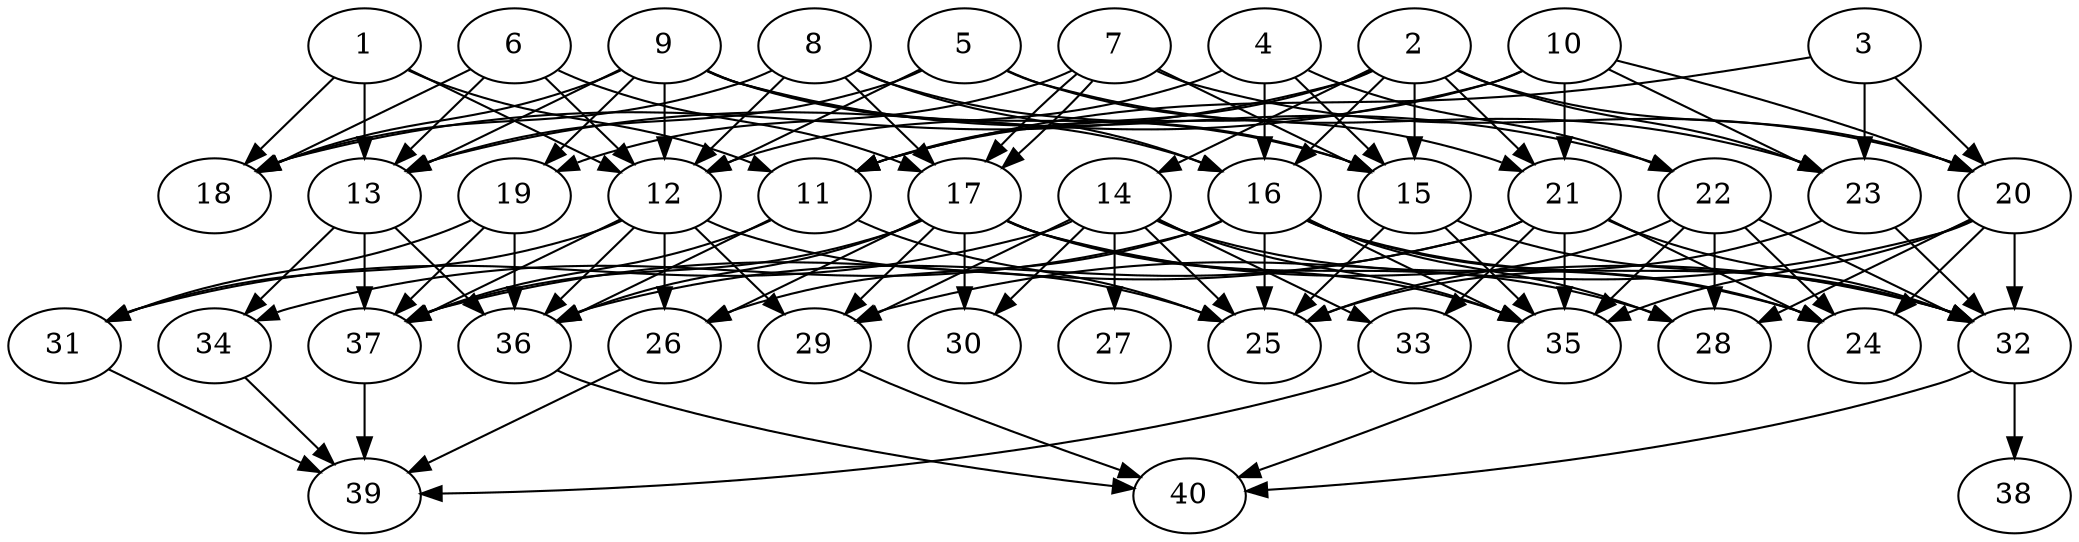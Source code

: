 // DAG automatically generated by daggen at Thu Oct  3 14:06:48 2019
// ./daggen --dot -n 40 --ccr 0.5 --fat 0.7 --regular 0.7 --density 0.6 --mindata 5242880 --maxdata 52428800 
digraph G {
  1 [size="91910144", alpha="0.18", expect_size="45955072"] 
  1 -> 11 [size ="45955072"]
  1 -> 12 [size ="45955072"]
  1 -> 13 [size ="45955072"]
  1 -> 18 [size ="45955072"]
  2 [size="37388288", alpha="0.08", expect_size="18694144"] 
  2 -> 11 [size ="18694144"]
  2 -> 14 [size ="18694144"]
  2 -> 15 [size ="18694144"]
  2 -> 16 [size ="18694144"]
  2 -> 18 [size ="18694144"]
  2 -> 20 [size ="18694144"]
  2 -> 21 [size ="18694144"]
  2 -> 23 [size ="18694144"]
  3 [size="86343680", alpha="0.18", expect_size="43171840"] 
  3 -> 11 [size ="43171840"]
  3 -> 20 [size ="43171840"]
  3 -> 23 [size ="43171840"]
  4 [size="36012032", alpha="0.08", expect_size="18006016"] 
  4 -> 12 [size ="18006016"]
  4 -> 15 [size ="18006016"]
  4 -> 16 [size ="18006016"]
  4 -> 22 [size ="18006016"]
  5 [size="39344128", alpha="0.00", expect_size="19672064"] 
  5 -> 12 [size ="19672064"]
  5 -> 13 [size ="19672064"]
  5 -> 21 [size ="19672064"]
  5 -> 23 [size ="19672064"]
  6 [size="55109632", alpha="0.14", expect_size="27554816"] 
  6 -> 12 [size ="27554816"]
  6 -> 13 [size ="27554816"]
  6 -> 17 [size ="27554816"]
  6 -> 18 [size ="27554816"]
  7 [size="46983168", alpha="0.16", expect_size="23491584"] 
  7 -> 15 [size ="23491584"]
  7 -> 17 [size ="23491584"]
  7 -> 17 [size ="23491584"]
  7 -> 19 [size ="23491584"]
  7 -> 20 [size ="23491584"]
  8 [size="43063296", alpha="0.10", expect_size="21531648"] 
  8 -> 12 [size ="21531648"]
  8 -> 15 [size ="21531648"]
  8 -> 16 [size ="21531648"]
  8 -> 17 [size ="21531648"]
  8 -> 18 [size ="21531648"]
  9 [size="32829440", alpha="0.15", expect_size="16414720"] 
  9 -> 12 [size ="16414720"]
  9 -> 13 [size ="16414720"]
  9 -> 15 [size ="16414720"]
  9 -> 16 [size ="16414720"]
  9 -> 18 [size ="16414720"]
  9 -> 19 [size ="16414720"]
  9 -> 22 [size ="16414720"]
  10 [size="51724288", alpha="0.08", expect_size="25862144"] 
  10 -> 11 [size ="25862144"]
  10 -> 13 [size ="25862144"]
  10 -> 20 [size ="25862144"]
  10 -> 21 [size ="25862144"]
  10 -> 23 [size ="25862144"]
  11 [size="45078528", alpha="0.02", expect_size="22539264"] 
  11 -> 25 [size ="22539264"]
  11 -> 36 [size ="22539264"]
  11 -> 37 [size ="22539264"]
  12 [size="37826560", alpha="0.04", expect_size="18913280"] 
  12 -> 25 [size ="18913280"]
  12 -> 26 [size ="18913280"]
  12 -> 29 [size ="18913280"]
  12 -> 31 [size ="18913280"]
  12 -> 36 [size ="18913280"]
  12 -> 37 [size ="18913280"]
  13 [size="76136448", alpha="0.02", expect_size="38068224"] 
  13 -> 34 [size ="38068224"]
  13 -> 36 [size ="38068224"]
  13 -> 37 [size ="38068224"]
  14 [size="64722944", alpha="0.15", expect_size="32361472"] 
  14 -> 24 [size ="32361472"]
  14 -> 25 [size ="32361472"]
  14 -> 27 [size ="32361472"]
  14 -> 29 [size ="32361472"]
  14 -> 30 [size ="32361472"]
  14 -> 31 [size ="32361472"]
  14 -> 33 [size ="32361472"]
  14 -> 35 [size ="32361472"]
  15 [size="101799936", alpha="0.10", expect_size="50899968"] 
  15 -> 25 [size ="50899968"]
  15 -> 32 [size ="50899968"]
  15 -> 35 [size ="50899968"]
  16 [size="102072320", alpha="0.17", expect_size="51036160"] 
  16 -> 24 [size ="51036160"]
  16 -> 25 [size ="51036160"]
  16 -> 26 [size ="51036160"]
  16 -> 28 [size ="51036160"]
  16 -> 32 [size ="51036160"]
  16 -> 34 [size ="51036160"]
  16 -> 35 [size ="51036160"]
  17 [size="75120640", alpha="0.07", expect_size="37560320"] 
  17 -> 26 [size ="37560320"]
  17 -> 28 [size ="37560320"]
  17 -> 29 [size ="37560320"]
  17 -> 30 [size ="37560320"]
  17 -> 32 [size ="37560320"]
  17 -> 35 [size ="37560320"]
  17 -> 36 [size ="37560320"]
  17 -> 37 [size ="37560320"]
  18 [size="54583296", alpha="0.17", expect_size="27291648"] 
  19 [size="103806976", alpha="0.07", expect_size="51903488"] 
  19 -> 31 [size ="51903488"]
  19 -> 36 [size ="51903488"]
  19 -> 37 [size ="51903488"]
  20 [size="82264064", alpha="0.08", expect_size="41132032"] 
  20 -> 24 [size ="41132032"]
  20 -> 28 [size ="41132032"]
  20 -> 29 [size ="41132032"]
  20 -> 32 [size ="41132032"]
  20 -> 35 [size ="41132032"]
  21 [size="26781696", alpha="0.06", expect_size="13390848"] 
  21 -> 24 [size ="13390848"]
  21 -> 32 [size ="13390848"]
  21 -> 33 [size ="13390848"]
  21 -> 35 [size ="13390848"]
  21 -> 36 [size ="13390848"]
  21 -> 37 [size ="13390848"]
  22 [size="37916672", alpha="0.10", expect_size="18958336"] 
  22 -> 24 [size ="18958336"]
  22 -> 25 [size ="18958336"]
  22 -> 28 [size ="18958336"]
  22 -> 32 [size ="18958336"]
  22 -> 35 [size ="18958336"]
  23 [size="55244800", alpha="0.10", expect_size="27622400"] 
  23 -> 25 [size ="27622400"]
  23 -> 32 [size ="27622400"]
  24 [size="66586624", alpha="0.15", expect_size="33293312"] 
  25 [size="43579392", alpha="0.06", expect_size="21789696"] 
  26 [size="88977408", alpha="0.07", expect_size="44488704"] 
  26 -> 39 [size ="44488704"]
  27 [size="76836864", alpha="0.16", expect_size="38418432"] 
  28 [size="16773120", alpha="0.12", expect_size="8386560"] 
  29 [size="99246080", alpha="0.12", expect_size="49623040"] 
  29 -> 40 [size ="49623040"]
  30 [size="36253696", alpha="0.01", expect_size="18126848"] 
  31 [size="72034304", alpha="0.18", expect_size="36017152"] 
  31 -> 39 [size ="36017152"]
  32 [size="99268608", alpha="0.20", expect_size="49634304"] 
  32 -> 38 [size ="49634304"]
  32 -> 40 [size ="49634304"]
  33 [size="50485248", alpha="0.16", expect_size="25242624"] 
  33 -> 39 [size ="25242624"]
  34 [size="95920128", alpha="0.03", expect_size="47960064"] 
  34 -> 39 [size ="47960064"]
  35 [size="72353792", alpha="0.10", expect_size="36176896"] 
  35 -> 40 [size ="36176896"]
  36 [size="103018496", alpha="0.17", expect_size="51509248"] 
  36 -> 40 [size ="51509248"]
  37 [size="43794432", alpha="0.17", expect_size="21897216"] 
  37 -> 39 [size ="21897216"]
  38 [size="25550848", alpha="0.06", expect_size="12775424"] 
  39 [size="80869376", alpha="0.15", expect_size="40434688"] 
  40 [size="43347968", alpha="0.20", expect_size="21673984"] 
}

